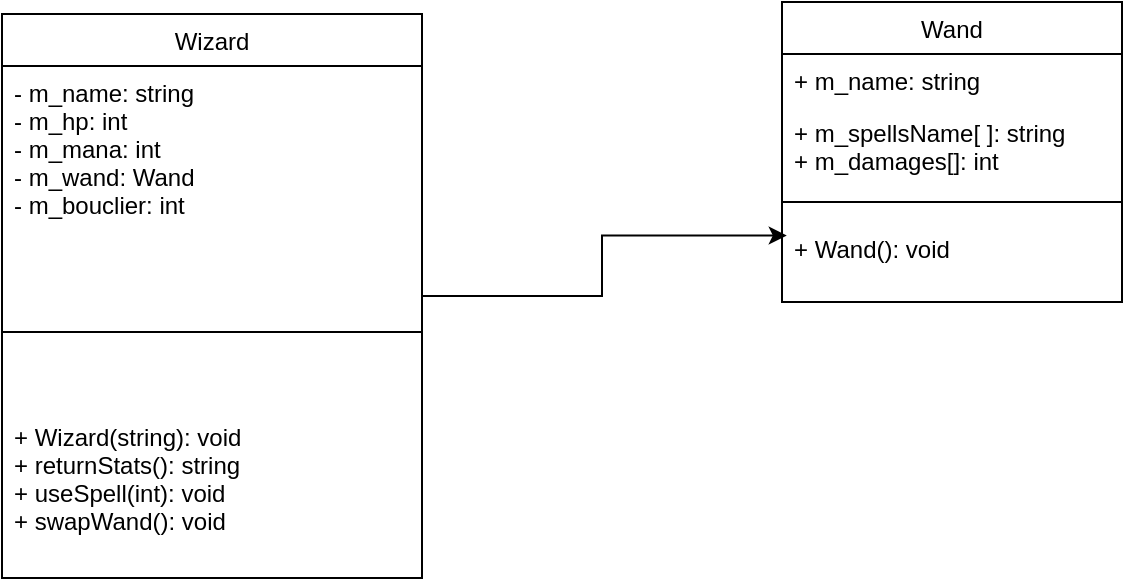<mxfile version="20.2.3" type="device"><diagram id="C5RBs43oDa-KdzZeNtuy" name="Page-1"><mxGraphModel dx="722" dy="641" grid="1" gridSize="10" guides="1" tooltips="1" connect="1" arrows="1" fold="1" page="1" pageScale="1" pageWidth="827" pageHeight="1169" math="0" shadow="0"><root><mxCell id="WIyWlLk6GJQsqaUBKTNV-0"/><mxCell id="WIyWlLk6GJQsqaUBKTNV-1" parent="WIyWlLk6GJQsqaUBKTNV-0"/><mxCell id="MINzNzrze0LrxsroHH0R-5" style="edgeStyle=orthogonalEdgeStyle;rounded=0;orthogonalLoop=1;jettySize=auto;html=1;exitX=1;exitY=0.5;exitDx=0;exitDy=0;entryX=0.014;entryY=0.169;entryDx=0;entryDy=0;entryPerimeter=0;" edge="1" parent="WIyWlLk6GJQsqaUBKTNV-1" source="zkfFHV4jXpPFQw0GAbJ--6" target="MINzNzrze0LrxsroHH0R-3"><mxGeometry relative="1" as="geometry"/></mxCell><mxCell id="zkfFHV4jXpPFQw0GAbJ--6" value="Wizard" style="swimlane;fontStyle=0;align=center;verticalAlign=top;childLayout=stackLayout;horizontal=1;startSize=26;horizontalStack=0;resizeParent=1;resizeLast=0;collapsible=1;marginBottom=0;rounded=0;shadow=0;strokeWidth=1;" parent="WIyWlLk6GJQsqaUBKTNV-1" vertex="1"><mxGeometry x="90" y="190" width="210" height="282" as="geometry"><mxRectangle x="130" y="380" width="160" height="26" as="alternateBounds"/></mxGeometry></mxCell><mxCell id="zkfFHV4jXpPFQw0GAbJ--7" value="- m_name: string&#10;- m_hp: int&#10;- m_mana: int&#10;- m_wand: Wand&#10;- m_bouclier: int" style="text;align=left;verticalAlign=top;spacingLeft=4;spacingRight=4;overflow=hidden;rotatable=0;points=[[0,0.5],[1,0.5]];portConstraint=eastwest;" parent="zkfFHV4jXpPFQw0GAbJ--6" vertex="1"><mxGeometry y="26" width="210" height="94" as="geometry"/></mxCell><mxCell id="zkfFHV4jXpPFQw0GAbJ--9" value="" style="line;html=1;strokeWidth=1;align=left;verticalAlign=middle;spacingTop=-1;spacingLeft=3;spacingRight=3;rotatable=0;labelPosition=right;points=[];portConstraint=eastwest;" parent="zkfFHV4jXpPFQw0GAbJ--6" vertex="1"><mxGeometry y="120" width="210" height="78" as="geometry"/></mxCell><mxCell id="zkfFHV4jXpPFQw0GAbJ--11" value="+ Wizard(string): void&#10;+ returnStats(): string&#10;+ useSpell(int): void&#10;+ swapWand(): void" style="text;align=left;verticalAlign=top;spacingLeft=4;spacingRight=4;overflow=hidden;rotatable=0;points=[[0,0.5],[1,0.5]];portConstraint=eastwest;" parent="zkfFHV4jXpPFQw0GAbJ--6" vertex="1"><mxGeometry y="198" width="210" height="84" as="geometry"/></mxCell><mxCell id="MINzNzrze0LrxsroHH0R-0" value="Wand" style="swimlane;fontStyle=0;childLayout=stackLayout;horizontal=1;startSize=26;fillColor=none;horizontalStack=0;resizeParent=1;resizeParentMax=0;resizeLast=0;collapsible=1;marginBottom=0;" vertex="1" parent="WIyWlLk6GJQsqaUBKTNV-1"><mxGeometry x="480" y="184" width="170" height="150" as="geometry"/></mxCell><mxCell id="MINzNzrze0LrxsroHH0R-1" value="+ m_name: string" style="text;strokeColor=none;fillColor=none;align=left;verticalAlign=top;spacingLeft=4;spacingRight=4;overflow=hidden;rotatable=0;points=[[0,0.5],[1,0.5]];portConstraint=eastwest;" vertex="1" parent="MINzNzrze0LrxsroHH0R-0"><mxGeometry y="26" width="170" height="26" as="geometry"/></mxCell><mxCell id="MINzNzrze0LrxsroHH0R-2" value="+ m_spellsName[ ]: string&#10;+ m_damages[]: int" style="text;strokeColor=none;fillColor=none;align=left;verticalAlign=top;spacingLeft=4;spacingRight=4;overflow=hidden;rotatable=0;points=[[0,0.5],[1,0.5]];portConstraint=eastwest;" vertex="1" parent="MINzNzrze0LrxsroHH0R-0"><mxGeometry y="52" width="170" height="38" as="geometry"/></mxCell><mxCell id="MINzNzrze0LrxsroHH0R-4" value="" style="line;strokeWidth=1;fillColor=none;align=left;verticalAlign=middle;spacingTop=-1;spacingLeft=3;spacingRight=3;rotatable=0;labelPosition=right;points=[];portConstraint=eastwest;" vertex="1" parent="MINzNzrze0LrxsroHH0R-0"><mxGeometry y="90" width="170" height="20" as="geometry"/></mxCell><mxCell id="MINzNzrze0LrxsroHH0R-3" value="+ Wand(): void" style="text;strokeColor=none;fillColor=none;align=left;verticalAlign=top;spacingLeft=4;spacingRight=4;overflow=hidden;rotatable=0;points=[[0,0.5],[1,0.5]];portConstraint=eastwest;" vertex="1" parent="MINzNzrze0LrxsroHH0R-0"><mxGeometry y="110" width="170" height="40" as="geometry"/></mxCell></root></mxGraphModel></diagram></mxfile>